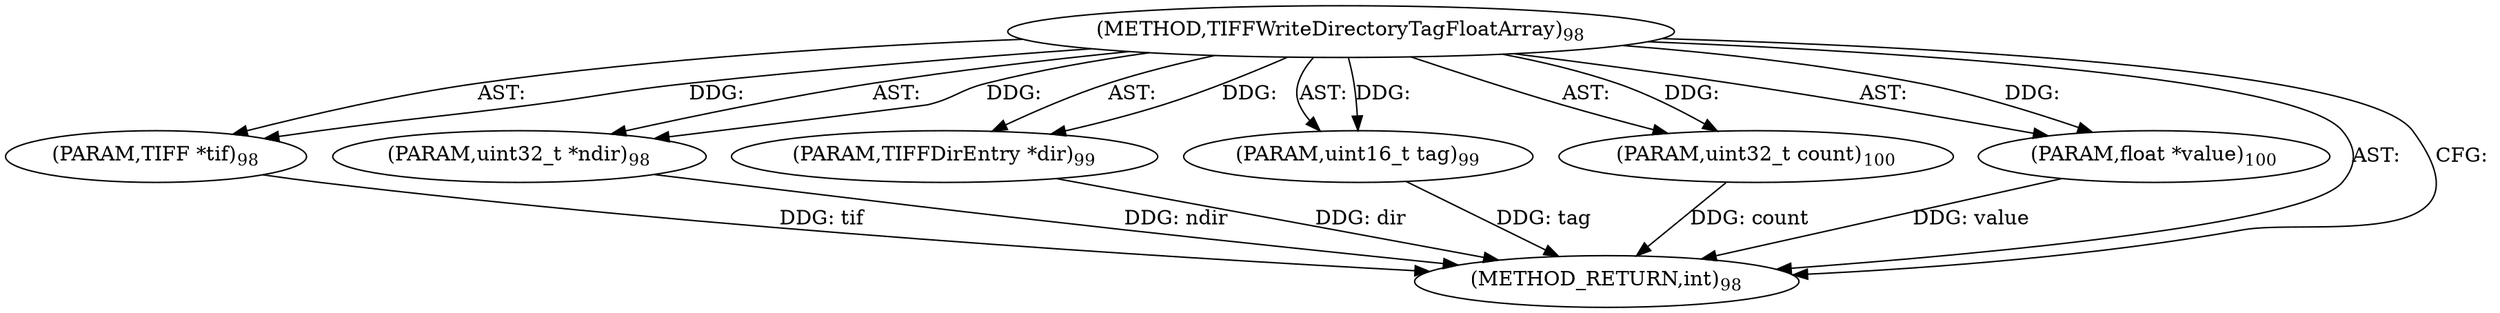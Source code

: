digraph "TIFFWriteDirectoryTagFloatArray" {  
"64086" [label = <(METHOD,TIFFWriteDirectoryTagFloatArray)<SUB>98</SUB>> ]
"64087" [label = <(PARAM,TIFF *tif)<SUB>98</SUB>> ]
"64088" [label = <(PARAM,uint32_t *ndir)<SUB>98</SUB>> ]
"64089" [label = <(PARAM,TIFFDirEntry *dir)<SUB>99</SUB>> ]
"64090" [label = <(PARAM,uint16_t tag)<SUB>99</SUB>> ]
"64091" [label = <(PARAM,uint32_t count)<SUB>100</SUB>> ]
"64092" [label = <(PARAM,float *value)<SUB>100</SUB>> ]
"64093" [label = <(METHOD_RETURN,int)<SUB>98</SUB>> ]
  "64086" -> "64087"  [ label = "AST: "] 
  "64086" -> "64088"  [ label = "AST: "] 
  "64086" -> "64089"  [ label = "AST: "] 
  "64086" -> "64090"  [ label = "AST: "] 
  "64086" -> "64091"  [ label = "AST: "] 
  "64086" -> "64092"  [ label = "AST: "] 
  "64086" -> "64093"  [ label = "AST: "] 
  "64086" -> "64093"  [ label = "CFG: "] 
  "64087" -> "64093"  [ label = "DDG: tif"] 
  "64088" -> "64093"  [ label = "DDG: ndir"] 
  "64089" -> "64093"  [ label = "DDG: dir"] 
  "64090" -> "64093"  [ label = "DDG: tag"] 
  "64091" -> "64093"  [ label = "DDG: count"] 
  "64092" -> "64093"  [ label = "DDG: value"] 
  "64086" -> "64087"  [ label = "DDG: "] 
  "64086" -> "64088"  [ label = "DDG: "] 
  "64086" -> "64089"  [ label = "DDG: "] 
  "64086" -> "64090"  [ label = "DDG: "] 
  "64086" -> "64091"  [ label = "DDG: "] 
  "64086" -> "64092"  [ label = "DDG: "] 
}
